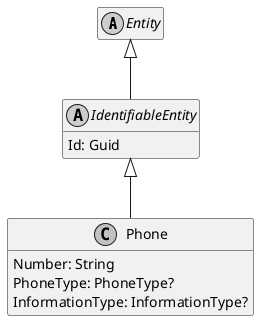 ﻿@startuml
hide empty members
skinparam monochrome true
skinparam backgroundcolor transparent

abstract class Entity {
}

Entity <|-- IdentifiableEntity

abstract class IdentifiableEntity {
    Id: Guid
}

IdentifiableEntity <|-- Phone

class Phone {
    Number: String
    PhoneType: PhoneType?
    InformationType: InformationType?
}

@enduml

